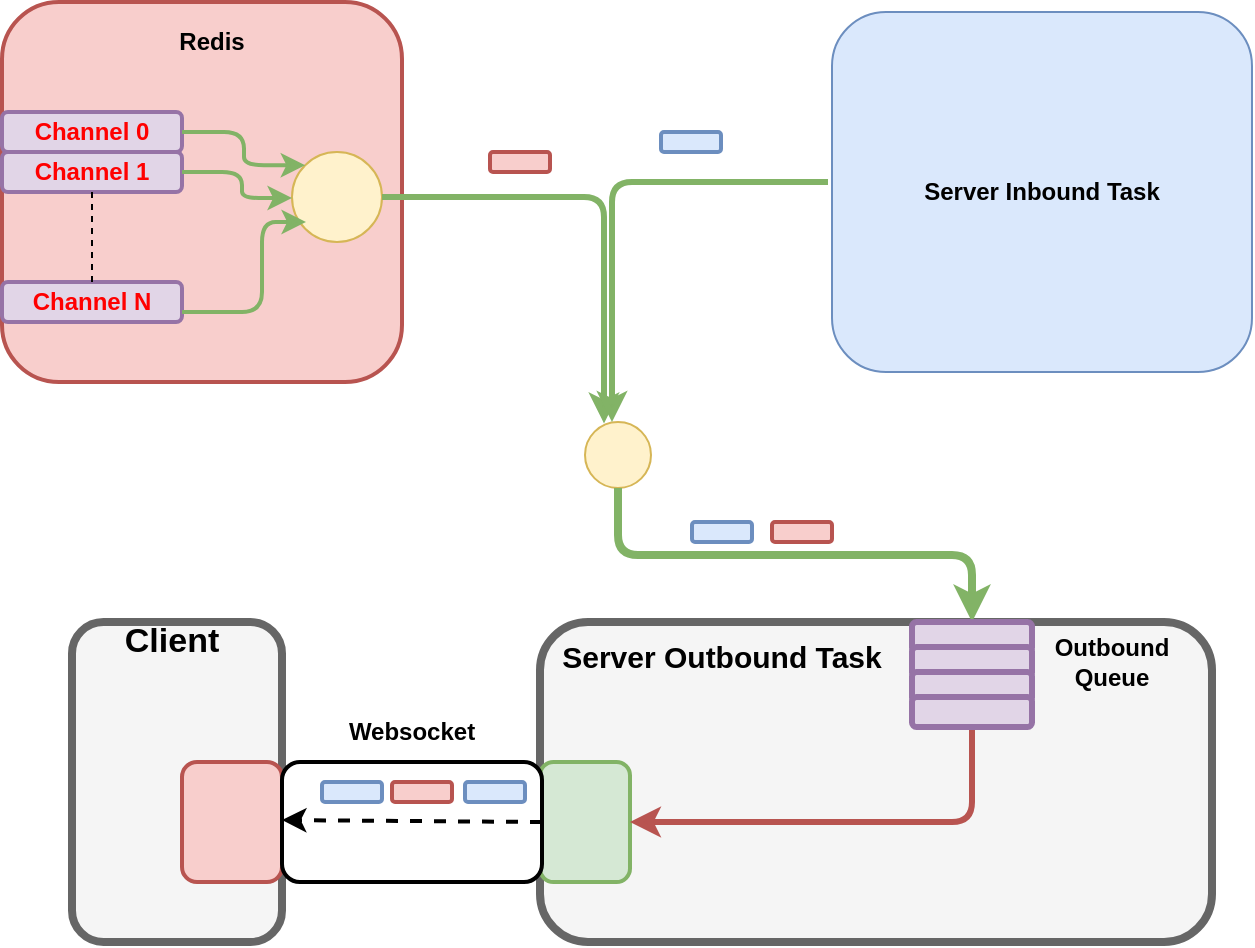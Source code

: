 <mxfile version="12.3.2" type="device" pages="1"><diagram id="-0s2P20uroi0EVau9qgd" name="Page-1"><mxGraphModel dx="1072" dy="1892" grid="1" gridSize="10" guides="1" tooltips="1" connect="1" arrows="1" fold="1" page="1" pageScale="1" pageWidth="850" pageHeight="1100" math="0" shadow="0"><root><mxCell id="0"/><mxCell id="1" parent="0"/><mxCell id="TSie4cTHzgcR8lznAA3S-28" value="" style="rounded=1;whiteSpace=wrap;html=1;fillColor=#f8cecc;strokeColor=#b85450;strokeWidth=2;" parent="1" vertex="1"><mxGeometry x="285" y="-230" width="200" height="190" as="geometry"/></mxCell><mxCell id="TSie4cTHzgcR8lznAA3S-13" value="" style="rounded=1;whiteSpace=wrap;html=1;fillColor=#f5f5f5;strokeColor=#666666;fontColor=#333333;strokeWidth=4;" parent="1" vertex="1"><mxGeometry x="320" y="80" width="105" height="160" as="geometry"/></mxCell><mxCell id="l89OHFWNrWHoMT3OUBKf-10" value="" style="rounded=1;whiteSpace=wrap;html=1;strokeWidth=4;fillColor=#f5f5f5;strokeColor=#666666;fontColor=#333333;" parent="1" vertex="1"><mxGeometry x="554" y="80" width="336" height="160" as="geometry"/></mxCell><mxCell id="l89OHFWNrWHoMT3OUBKf-13" value="&lt;b&gt;Server Inbound Task&lt;/b&gt;" style="rounded=1;whiteSpace=wrap;html=1;fillColor=#dae8fc;strokeColor=#6c8ebf;" parent="1" vertex="1"><mxGeometry x="700" y="-225" width="210" height="180" as="geometry"/></mxCell><mxCell id="l89OHFWNrWHoMT3OUBKf-18" value="&lt;b&gt;Outbound Queue&lt;/b&gt;" style="text;html=1;strokeColor=none;fillColor=none;align=center;verticalAlign=middle;whiteSpace=wrap;rounded=0;" parent="1" vertex="1"><mxGeometry x="800" y="85" width="80" height="30" as="geometry"/></mxCell><mxCell id="l89OHFWNrWHoMT3OUBKf-19" value="&lt;b&gt;&lt;font style=&quot;font-size: 15px&quot;&gt;Server Outbound Task&lt;/font&gt;&lt;/b&gt;" style="text;html=1;strokeColor=none;fillColor=none;align=center;verticalAlign=middle;whiteSpace=wrap;rounded=0;" parent="1" vertex="1"><mxGeometry x="560" y="86.5" width="170" height="20" as="geometry"/></mxCell><mxCell id="TSie4cTHzgcR8lznAA3S-2" value="&lt;b&gt;&lt;font style=&quot;font-size: 17px&quot;&gt;Client&lt;/font&gt;&lt;/b&gt;" style="text;html=1;strokeColor=none;fillColor=none;align=center;verticalAlign=middle;whiteSpace=wrap;rounded=0;strokeWidth=2;" parent="1" vertex="1"><mxGeometry x="350" y="80" width="40" height="20" as="geometry"/></mxCell><mxCell id="TSie4cTHzgcR8lznAA3S-27" value="&lt;font color=&quot;#ff0000&quot;&gt;&lt;b&gt;Channel N&lt;/b&gt;&lt;/font&gt;" style="rounded=1;whiteSpace=wrap;html=1;fillColor=#e1d5e7;strokeColor=#9673a6;strokeWidth=2;" parent="1" vertex="1"><mxGeometry x="285" y="-90" width="90" height="20" as="geometry"/></mxCell><mxCell id="TSie4cTHzgcR8lznAA3S-29" value="&lt;b&gt;Redis&lt;/b&gt;" style="text;html=1;strokeColor=none;fillColor=none;align=center;verticalAlign=middle;whiteSpace=wrap;rounded=0;" parent="1" vertex="1"><mxGeometry x="370" y="-220" width="40" height="20" as="geometry"/></mxCell><mxCell id="TSie4cTHzgcR8lznAA3S-31" value="" style="ellipse;whiteSpace=wrap;html=1;aspect=fixed;fillColor=#fff2cc;strokeColor=#d6b656;" parent="1" vertex="1"><mxGeometry x="430" y="-155" width="45" height="45" as="geometry"/></mxCell><mxCell id="s7BTsAr3YuJHcux3Ynn8-1" value="&lt;font color=&quot;#ff0000&quot;&gt;&lt;b&gt;Channel 0&lt;/b&gt;&lt;/font&gt;" style="rounded=1;whiteSpace=wrap;html=1;fillColor=#e1d5e7;strokeColor=#9673a6;strokeWidth=2;" vertex="1" parent="1"><mxGeometry x="285" y="-175" width="90" height="20" as="geometry"/></mxCell><mxCell id="s7BTsAr3YuJHcux3Ynn8-2" value="&lt;font color=&quot;#ff0000&quot;&gt;&lt;b&gt;Channel 1&lt;/b&gt;&lt;/font&gt;" style="rounded=1;whiteSpace=wrap;html=1;fillColor=#e1d5e7;strokeColor=#9673a6;strokeWidth=2;" vertex="1" parent="1"><mxGeometry x="285" y="-155" width="90" height="20" as="geometry"/></mxCell><mxCell id="s7BTsAr3YuJHcux3Ynn8-3" value="" style="endArrow=none;dashed=1;html=1;exitX=0.5;exitY=1;exitDx=0;exitDy=0;entryX=0.5;entryY=0;entryDx=0;entryDy=0;" edge="1" parent="1" source="s7BTsAr3YuJHcux3Ynn8-2" target="TSie4cTHzgcR8lznAA3S-27"><mxGeometry width="50" height="50" relative="1" as="geometry"><mxPoint x="-325" y="280" as="sourcePoint"/><mxPoint x="-275" y="230" as="targetPoint"/></mxGeometry></mxCell><mxCell id="s7BTsAr3YuJHcux3Ynn8-5" value="" style="edgeStyle=elbowEdgeStyle;elbow=horizontal;endArrow=classic;html=1;exitX=1;exitY=0.5;exitDx=0;exitDy=0;entryX=0;entryY=0;entryDx=0;entryDy=0;strokeWidth=2;fillColor=#d5e8d4;strokeColor=#82b366;" edge="1" parent="1" source="s7BTsAr3YuJHcux3Ynn8-1" target="TSie4cTHzgcR8lznAA3S-31"><mxGeometry width="50" height="50" relative="1" as="geometry"><mxPoint x="-45" y="320" as="sourcePoint"/><mxPoint x="435" y="-125" as="targetPoint"/><Array as="points"/></mxGeometry></mxCell><mxCell id="s7BTsAr3YuJHcux3Ynn8-6" value="" style="edgeStyle=elbowEdgeStyle;elbow=horizontal;endArrow=classic;html=1;exitX=1;exitY=0.5;exitDx=0;exitDy=0;strokeWidth=2;fillColor=#d5e8d4;strokeColor=#82b366;" edge="1" parent="1" source="s7BTsAr3YuJHcux3Ynn8-2"><mxGeometry width="50" height="50" relative="1" as="geometry"><mxPoint x="385" y="-155" as="sourcePoint"/><mxPoint x="430" y="-132" as="targetPoint"/><Array as="points"><mxPoint x="405" y="-145"/></Array></mxGeometry></mxCell><mxCell id="s7BTsAr3YuJHcux3Ynn8-7" value="" style="edgeStyle=elbowEdgeStyle;elbow=horizontal;endArrow=classic;html=1;exitX=1;exitY=0.75;exitDx=0;exitDy=0;strokeWidth=2;fillColor=#d5e8d4;strokeColor=#82b366;" edge="1" parent="1" source="TSie4cTHzgcR8lznAA3S-27"><mxGeometry width="50" height="50" relative="1" as="geometry"><mxPoint x="385" y="-135" as="sourcePoint"/><mxPoint x="437" y="-120" as="targetPoint"/><Array as="points"><mxPoint x="415" y="-135"/></Array></mxGeometry></mxCell><mxCell id="s7BTsAr3YuJHcux3Ynn8-10" value="" style="rounded=1;whiteSpace=wrap;html=1;strokeWidth=2;fillColor=#d5e8d4;strokeColor=#82b366;" vertex="1" parent="1"><mxGeometry x="554" y="150" width="45" height="60" as="geometry"/></mxCell><mxCell id="s7BTsAr3YuJHcux3Ynn8-11" value="" style="rounded=1;whiteSpace=wrap;html=1;strokeWidth=2;fillColor=#f8cecc;strokeColor=#b85450;" vertex="1" parent="1"><mxGeometry x="375" y="150" width="50" height="60" as="geometry"/></mxCell><mxCell id="s7BTsAr3YuJHcux3Ynn8-14" value="" style="edgeStyle=elbowEdgeStyle;elbow=vertical;endArrow=classic;html=1;strokeWidth=3;exitX=0.5;exitY=1;exitDx=0;exitDy=0;fillColor=#f8cecc;strokeColor=#b85450;entryX=1;entryY=0.5;entryDx=0;entryDy=0;" edge="1" parent="1" source="s7BTsAr3YuJHcux3Ynn8-12" target="s7BTsAr3YuJHcux3Ynn8-10"><mxGeometry width="50" height="50" relative="1" as="geometry"><mxPoint x="254" y="520" as="sourcePoint"/><mxPoint x="624" y="180" as="targetPoint"/><Array as="points"><mxPoint x="684" y="180"/></Array></mxGeometry></mxCell><mxCell id="s7BTsAr3YuJHcux3Ynn8-15" value="" style="ellipse;whiteSpace=wrap;html=1;aspect=fixed;fillColor=#fff2cc;strokeColor=#d6b656;" vertex="1" parent="1"><mxGeometry x="576.5" y="-20" width="33" height="33" as="geometry"/></mxCell><mxCell id="s7BTsAr3YuJHcux3Ynn8-18" value="" style="rounded=1;whiteSpace=wrap;html=1;strokeWidth=2;" vertex="1" parent="1"><mxGeometry x="425" y="150" width="130" height="60" as="geometry"/></mxCell><mxCell id="s7BTsAr3YuJHcux3Ynn8-19" value="" style="endArrow=classic;html=1;strokeWidth=2;entryX=1;entryY=0.619;entryDx=0;entryDy=0;entryPerimeter=0;dashed=1;exitX=1;exitY=0.5;exitDx=0;exitDy=0;" edge="1" parent="1" source="s7BTsAr3YuJHcux3Ynn8-18" target="TSie4cTHzgcR8lznAA3S-13"><mxGeometry width="50" height="50" relative="1" as="geometry"><mxPoint x="495" y="179" as="sourcePoint"/><mxPoint x="305" y="470" as="targetPoint"/></mxGeometry></mxCell><mxCell id="s7BTsAr3YuJHcux3Ynn8-20" value="" style="edgeStyle=elbowEdgeStyle;elbow=horizontal;endArrow=classic;html=1;exitX=1;exitY=0.5;exitDx=0;exitDy=0;strokeWidth=3;fillColor=#d5e8d4;strokeColor=#82b366;entryX=0.278;entryY=0.022;entryDx=0;entryDy=0;entryPerimeter=0;" edge="1" parent="1" source="TSie4cTHzgcR8lznAA3S-31" target="s7BTsAr3YuJHcux3Ynn8-15"><mxGeometry width="50" height="50" relative="1" as="geometry"><mxPoint x="385" y="-65" as="sourcePoint"/><mxPoint x="583" y="-23" as="targetPoint"/><Array as="points"><mxPoint x="586" y="-70"/></Array></mxGeometry></mxCell><mxCell id="s7BTsAr3YuJHcux3Ynn8-21" value="" style="edgeStyle=elbowEdgeStyle;elbow=horizontal;endArrow=classic;html=1;strokeWidth=3;fillColor=#d5e8d4;strokeColor=#82b366;" edge="1" parent="1"><mxGeometry width="50" height="50" relative="1" as="geometry"><mxPoint x="698" y="-140" as="sourcePoint"/><mxPoint x="590" y="-20" as="targetPoint"/><Array as="points"><mxPoint x="590" y="-80"/></Array></mxGeometry></mxCell><mxCell id="s7BTsAr3YuJHcux3Ynn8-24" value="&lt;b&gt;Websocket&lt;/b&gt;" style="text;html=1;strokeColor=none;fillColor=none;align=center;verticalAlign=middle;whiteSpace=wrap;rounded=0;dashed=1;" vertex="1" parent="1"><mxGeometry x="470" y="125" width="40" height="20" as="geometry"/></mxCell><mxCell id="s7BTsAr3YuJHcux3Ynn8-25" value="" style="rounded=1;whiteSpace=wrap;html=1;strokeWidth=2;fillColor=#dae8fc;strokeColor=#6c8ebf;" vertex="1" parent="1"><mxGeometry x="445" y="160" width="30" height="10" as="geometry"/></mxCell><mxCell id="s7BTsAr3YuJHcux3Ynn8-27" value="" style="rounded=1;whiteSpace=wrap;html=1;strokeWidth=2;fillColor=#f8cecc;strokeColor=#b85450;" vertex="1" parent="1"><mxGeometry x="480" y="160" width="30" height="10" as="geometry"/></mxCell><mxCell id="s7BTsAr3YuJHcux3Ynn8-28" value="" style="rounded=1;whiteSpace=wrap;html=1;strokeWidth=2;fillColor=#dae8fc;strokeColor=#6c8ebf;" vertex="1" parent="1"><mxGeometry x="516.5" y="160" width="30" height="10" as="geometry"/></mxCell><mxCell id="s7BTsAr3YuJHcux3Ynn8-31" value="" style="edgeStyle=elbowEdgeStyle;elbow=vertical;endArrow=classic;html=1;strokeWidth=4;exitX=0.5;exitY=1;exitDx=0;exitDy=0;fillColor=#d5e8d4;strokeColor=#82b366;entryX=0.5;entryY=0;entryDx=0;entryDy=0;" edge="1" parent="1" source="s7BTsAr3YuJHcux3Ynn8-15" target="l89OHFWNrWHoMT3OUBKf-4"><mxGeometry width="50" height="50" relative="1" as="geometry"><mxPoint x="280" y="310" as="sourcePoint"/><mxPoint x="777" y="82" as="targetPoint"/></mxGeometry></mxCell><mxCell id="s7BTsAr3YuJHcux3Ynn8-36" value="" style="rounded=1;whiteSpace=wrap;html=1;strokeWidth=2;fillColor=#dae8fc;strokeColor=#6c8ebf;" vertex="1" parent="1"><mxGeometry x="614.5" y="-165" width="30" height="10" as="geometry"/></mxCell><mxCell id="s7BTsAr3YuJHcux3Ynn8-37" value="" style="rounded=1;whiteSpace=wrap;html=1;strokeWidth=2;fillColor=#f8cecc;strokeColor=#b85450;" vertex="1" parent="1"><mxGeometry x="529" y="-155" width="30" height="10" as="geometry"/></mxCell><mxCell id="s7BTsAr3YuJHcux3Ynn8-40" value="" style="rounded=1;whiteSpace=wrap;html=1;strokeWidth=2;fillColor=#dae8fc;strokeColor=#6c8ebf;" vertex="1" parent="1"><mxGeometry x="630" y="30" width="30" height="10" as="geometry"/></mxCell><mxCell id="s7BTsAr3YuJHcux3Ynn8-41" value="" style="rounded=1;whiteSpace=wrap;html=1;strokeWidth=2;fillColor=#f8cecc;strokeColor=#b85450;" vertex="1" parent="1"><mxGeometry x="670" y="30" width="30" height="10" as="geometry"/></mxCell><mxCell id="s7BTsAr3YuJHcux3Ynn8-42" value="" style="group" vertex="1" connectable="0" parent="1"><mxGeometry x="740" y="80" width="60" height="52.5" as="geometry"/></mxCell><mxCell id="l89OHFWNrWHoMT3OUBKf-4" value="" style="rounded=1;whiteSpace=wrap;html=1;fillColor=#e1d5e7;strokeColor=#9673a6;strokeWidth=3;" parent="s7BTsAr3YuJHcux3Ynn8-42" vertex="1"><mxGeometry width="60" height="15" as="geometry"/></mxCell><mxCell id="l89OHFWNrWHoMT3OUBKf-5" value="" style="rounded=1;whiteSpace=wrap;html=1;fillColor=#e1d5e7;strokeColor=#9673a6;strokeWidth=3;" parent="s7BTsAr3YuJHcux3Ynn8-42" vertex="1"><mxGeometry y="12.5" width="60" height="15" as="geometry"/></mxCell><mxCell id="l89OHFWNrWHoMT3OUBKf-6" value="" style="rounded=1;whiteSpace=wrap;html=1;fillColor=#e1d5e7;strokeColor=#9673a6;strokeWidth=3;" parent="s7BTsAr3YuJHcux3Ynn8-42" vertex="1"><mxGeometry y="25" width="60" height="15" as="geometry"/></mxCell><mxCell id="s7BTsAr3YuJHcux3Ynn8-12" value="" style="rounded=1;whiteSpace=wrap;html=1;fillColor=#e1d5e7;strokeColor=#9673a6;strokeWidth=3;" vertex="1" parent="s7BTsAr3YuJHcux3Ynn8-42"><mxGeometry y="37.5" width="60" height="15" as="geometry"/></mxCell></root></mxGraphModel></diagram></mxfile>